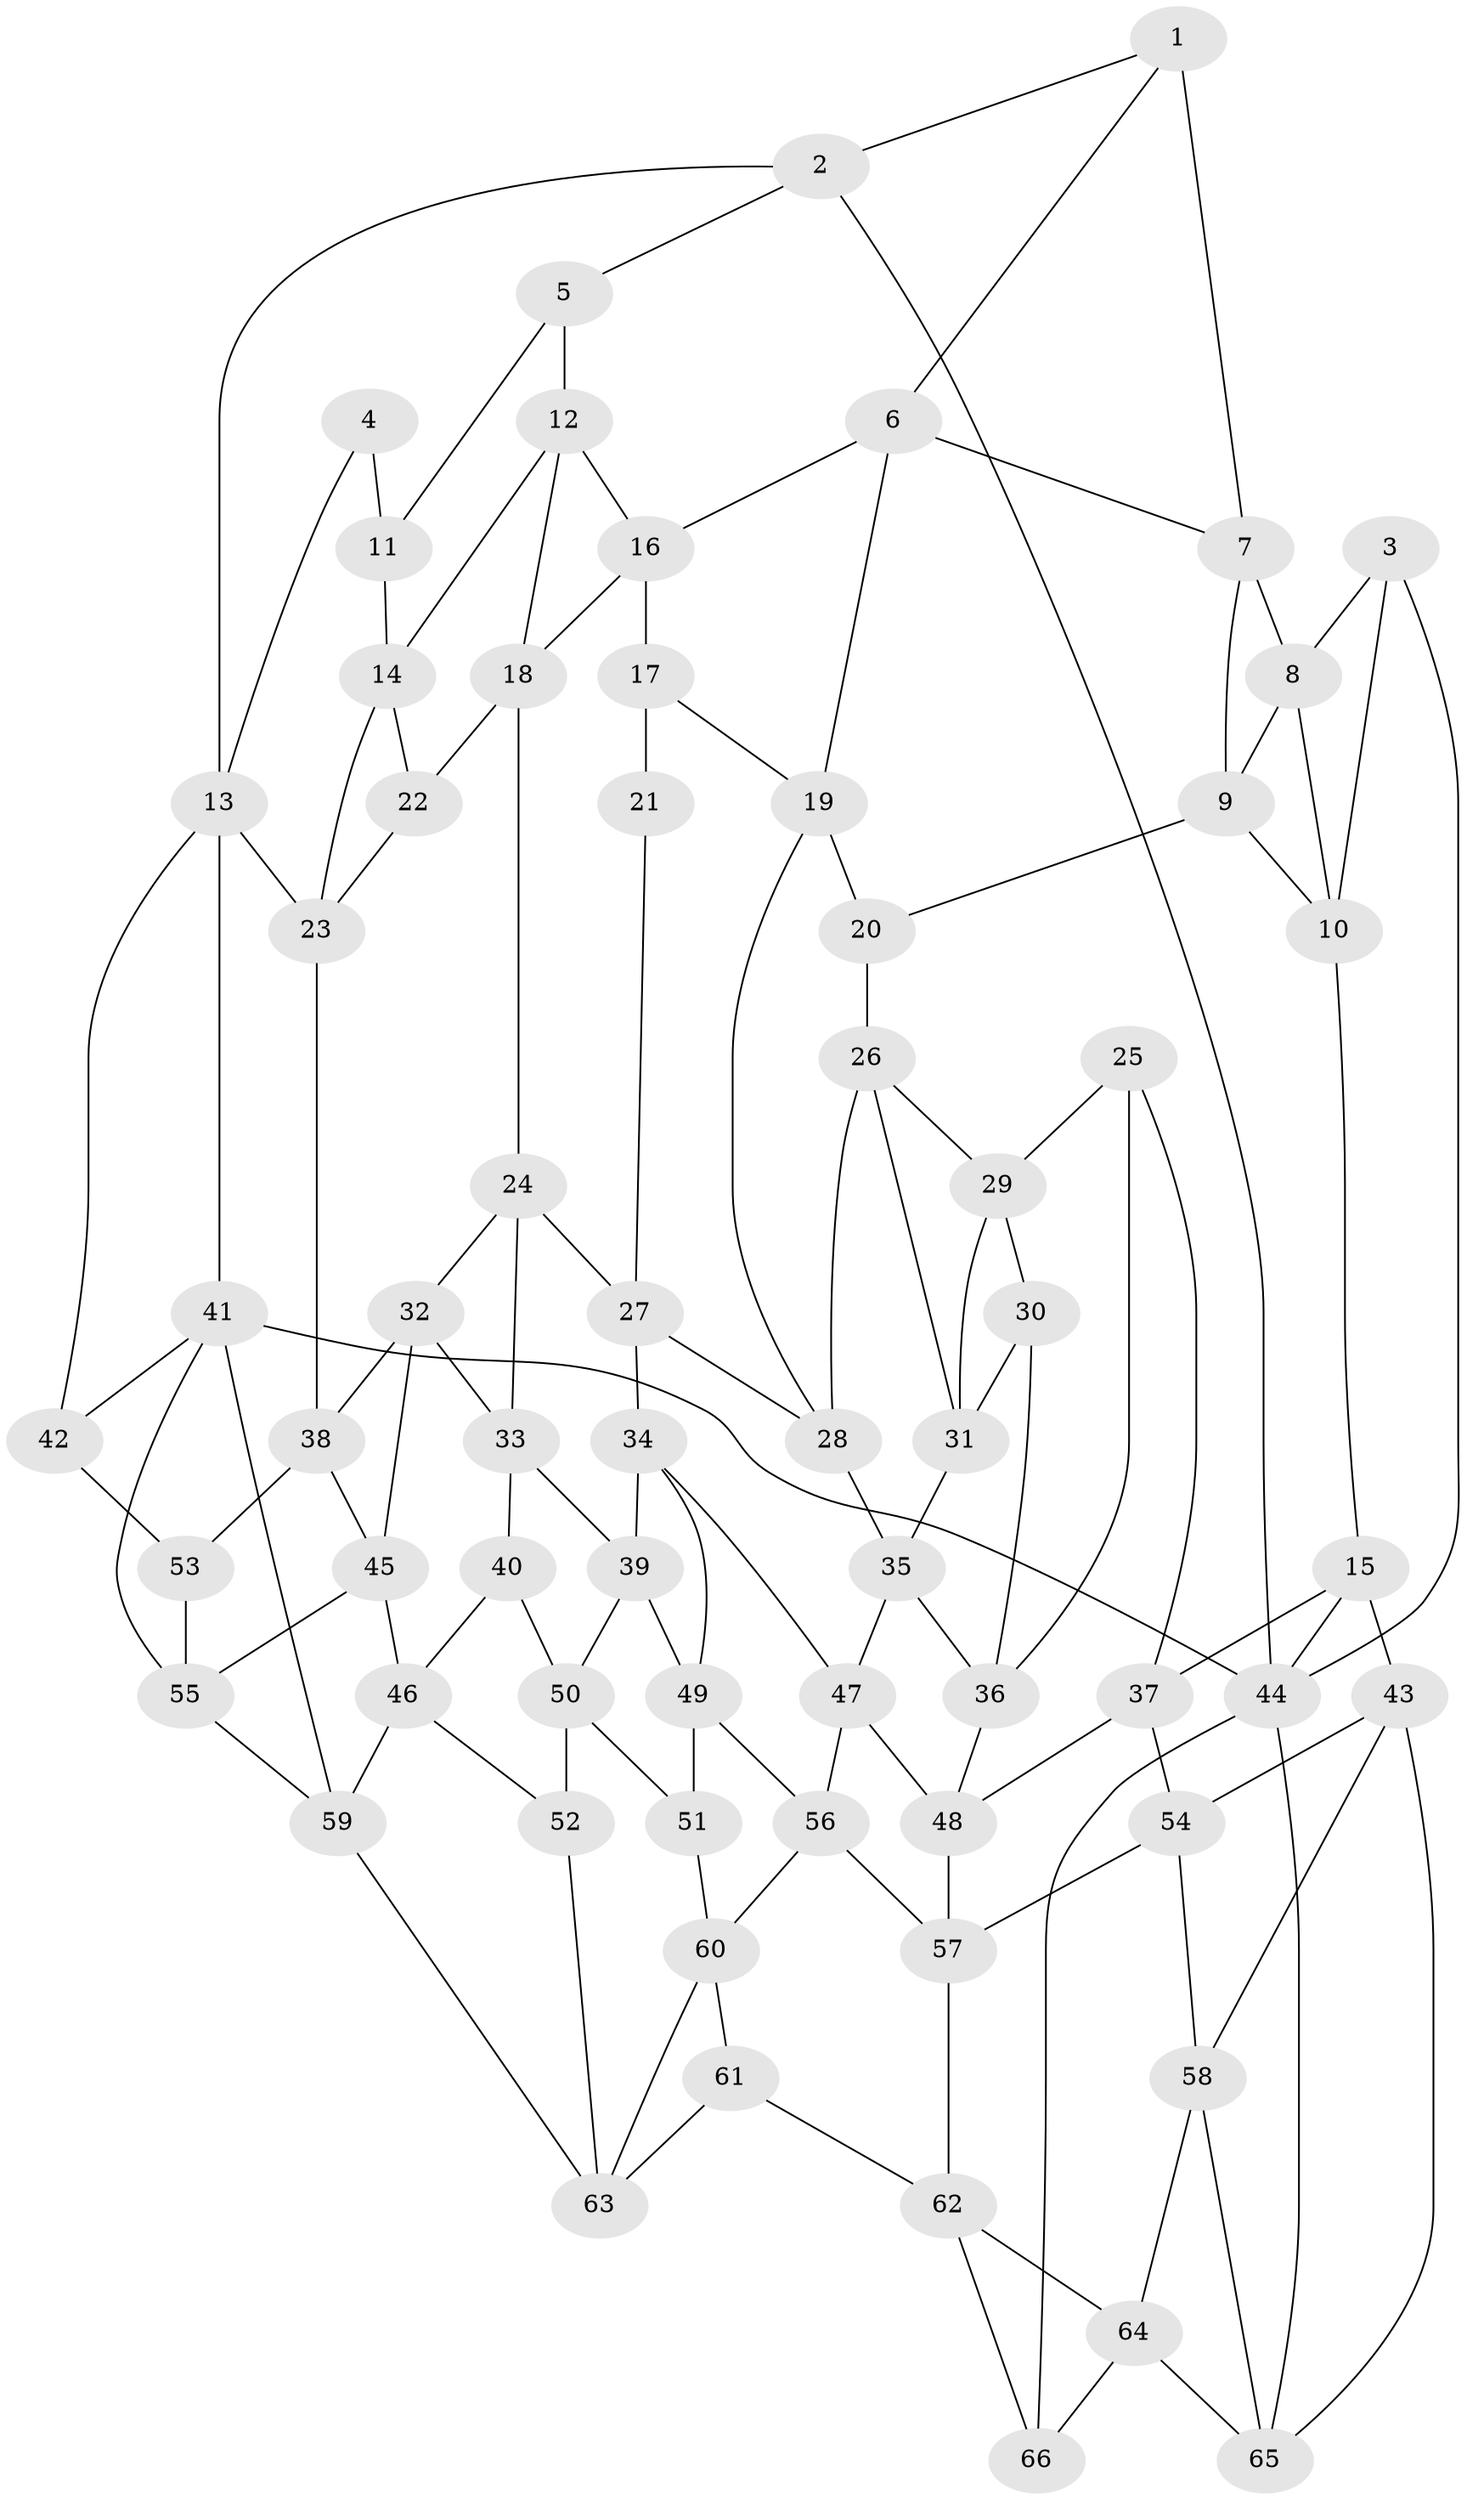 // original degree distribution, {3: 0.022900763358778626, 4: 0.24427480916030533, 5: 0.4961832061068702, 6: 0.2366412213740458}
// Generated by graph-tools (version 1.1) at 2025/51/03/09/25 03:51:10]
// undirected, 66 vertices, 124 edges
graph export_dot {
graph [start="1"]
  node [color=gray90,style=filled];
  1;
  2;
  3;
  4;
  5;
  6;
  7;
  8;
  9;
  10;
  11;
  12;
  13;
  14;
  15;
  16;
  17;
  18;
  19;
  20;
  21;
  22;
  23;
  24;
  25;
  26;
  27;
  28;
  29;
  30;
  31;
  32;
  33;
  34;
  35;
  36;
  37;
  38;
  39;
  40;
  41;
  42;
  43;
  44;
  45;
  46;
  47;
  48;
  49;
  50;
  51;
  52;
  53;
  54;
  55;
  56;
  57;
  58;
  59;
  60;
  61;
  62;
  63;
  64;
  65;
  66;
  1 -- 2 [weight=1.0];
  1 -- 6 [weight=1.0];
  1 -- 7 [weight=1.0];
  2 -- 5 [weight=1.0];
  2 -- 13 [weight=1.0];
  2 -- 44 [weight=1.0];
  3 -- 8 [weight=1.0];
  3 -- 10 [weight=1.0];
  3 -- 44 [weight=1.0];
  4 -- 11 [weight=2.0];
  4 -- 13 [weight=1.0];
  5 -- 11 [weight=1.0];
  5 -- 12 [weight=1.0];
  6 -- 7 [weight=1.0];
  6 -- 16 [weight=1.0];
  6 -- 19 [weight=1.0];
  7 -- 8 [weight=1.0];
  7 -- 9 [weight=1.0];
  8 -- 9 [weight=1.0];
  8 -- 10 [weight=1.0];
  9 -- 10 [weight=1.0];
  9 -- 20 [weight=1.0];
  10 -- 15 [weight=1.0];
  11 -- 14 [weight=1.0];
  12 -- 14 [weight=1.0];
  12 -- 16 [weight=1.0];
  12 -- 18 [weight=1.0];
  13 -- 23 [weight=1.0];
  13 -- 41 [weight=1.0];
  13 -- 42 [weight=1.0];
  14 -- 22 [weight=1.0];
  14 -- 23 [weight=1.0];
  15 -- 37 [weight=1.0];
  15 -- 43 [weight=1.0];
  15 -- 44 [weight=1.0];
  16 -- 17 [weight=1.0];
  16 -- 18 [weight=1.0];
  17 -- 19 [weight=1.0];
  17 -- 21 [weight=2.0];
  18 -- 22 [weight=1.0];
  18 -- 24 [weight=1.0];
  19 -- 20 [weight=1.0];
  19 -- 28 [weight=1.0];
  20 -- 26 [weight=1.0];
  21 -- 27 [weight=1.0];
  22 -- 23 [weight=1.0];
  23 -- 38 [weight=1.0];
  24 -- 27 [weight=1.0];
  24 -- 32 [weight=1.0];
  24 -- 33 [weight=1.0];
  25 -- 29 [weight=1.0];
  25 -- 36 [weight=1.0];
  25 -- 37 [weight=1.0];
  26 -- 28 [weight=1.0];
  26 -- 29 [weight=1.0];
  26 -- 31 [weight=1.0];
  27 -- 28 [weight=1.0];
  27 -- 34 [weight=1.0];
  28 -- 35 [weight=1.0];
  29 -- 30 [weight=1.0];
  29 -- 31 [weight=1.0];
  30 -- 31 [weight=1.0];
  30 -- 36 [weight=1.0];
  31 -- 35 [weight=1.0];
  32 -- 33 [weight=1.0];
  32 -- 38 [weight=1.0];
  32 -- 45 [weight=1.0];
  33 -- 39 [weight=1.0];
  33 -- 40 [weight=1.0];
  34 -- 39 [weight=1.0];
  34 -- 47 [weight=1.0];
  34 -- 49 [weight=1.0];
  35 -- 36 [weight=1.0];
  35 -- 47 [weight=1.0];
  36 -- 48 [weight=1.0];
  37 -- 48 [weight=1.0];
  37 -- 54 [weight=1.0];
  38 -- 45 [weight=1.0];
  38 -- 53 [weight=1.0];
  39 -- 49 [weight=1.0];
  39 -- 50 [weight=1.0];
  40 -- 46 [weight=1.0];
  40 -- 50 [weight=1.0];
  41 -- 42 [weight=1.0];
  41 -- 44 [weight=1.0];
  41 -- 55 [weight=1.0];
  41 -- 59 [weight=1.0];
  42 -- 53 [weight=2.0];
  43 -- 54 [weight=1.0];
  43 -- 58 [weight=1.0];
  43 -- 65 [weight=1.0];
  44 -- 65 [weight=1.0];
  44 -- 66 [weight=1.0];
  45 -- 46 [weight=1.0];
  45 -- 55 [weight=1.0];
  46 -- 52 [weight=1.0];
  46 -- 59 [weight=1.0];
  47 -- 48 [weight=1.0];
  47 -- 56 [weight=1.0];
  48 -- 57 [weight=1.0];
  49 -- 51 [weight=1.0];
  49 -- 56 [weight=1.0];
  50 -- 51 [weight=1.0];
  50 -- 52 [weight=1.0];
  51 -- 60 [weight=1.0];
  52 -- 63 [weight=1.0];
  53 -- 55 [weight=1.0];
  54 -- 57 [weight=1.0];
  54 -- 58 [weight=1.0];
  55 -- 59 [weight=1.0];
  56 -- 57 [weight=1.0];
  56 -- 60 [weight=1.0];
  57 -- 62 [weight=1.0];
  58 -- 64 [weight=1.0];
  58 -- 65 [weight=1.0];
  59 -- 63 [weight=1.0];
  60 -- 61 [weight=1.0];
  60 -- 63 [weight=1.0];
  61 -- 62 [weight=1.0];
  61 -- 63 [weight=1.0];
  62 -- 64 [weight=1.0];
  62 -- 66 [weight=1.0];
  64 -- 65 [weight=1.0];
  64 -- 66 [weight=1.0];
}
